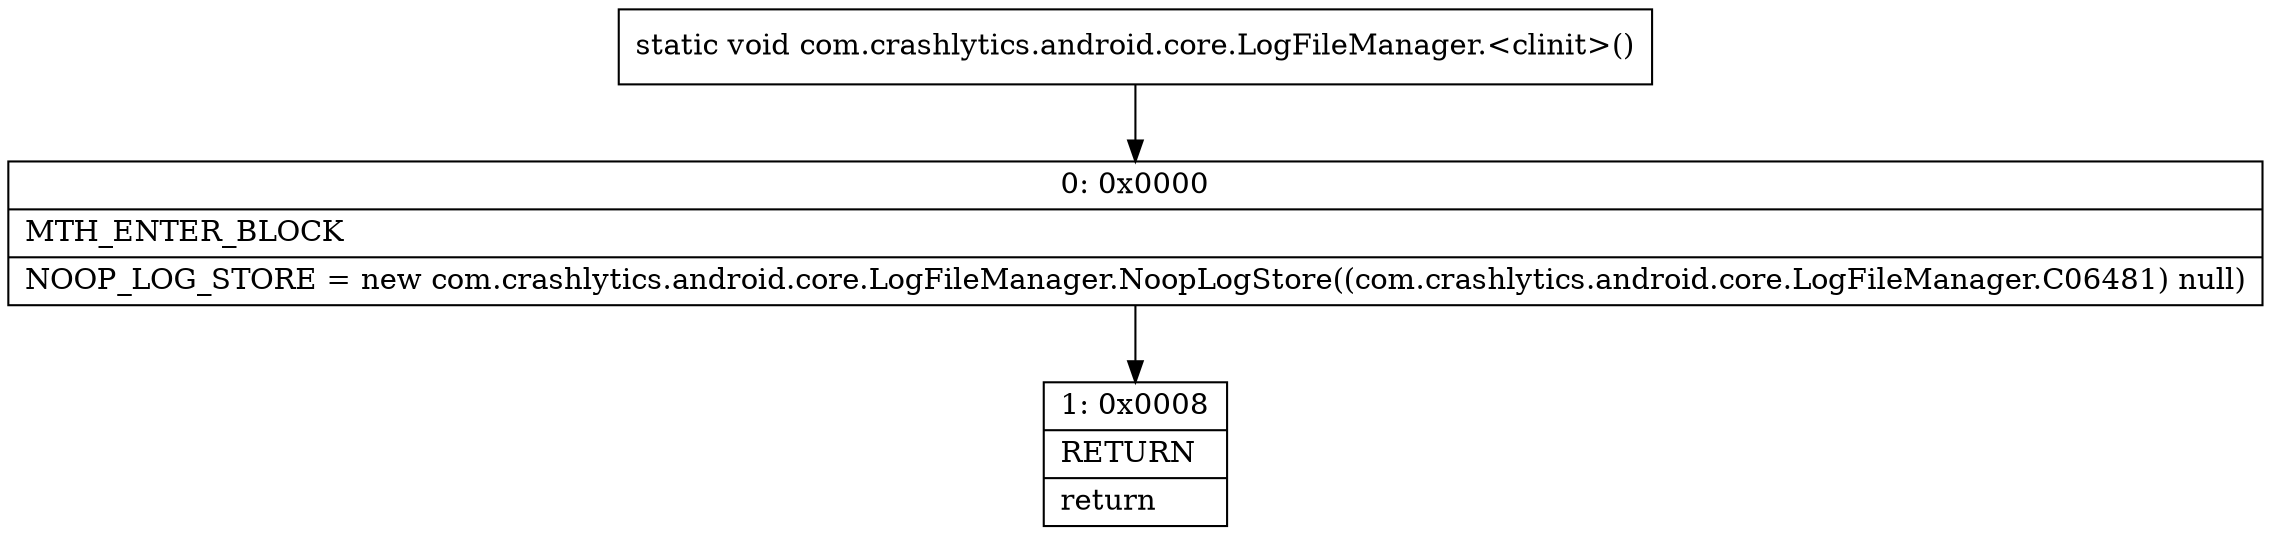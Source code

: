 digraph "CFG forcom.crashlytics.android.core.LogFileManager.\<clinit\>()V" {
Node_0 [shape=record,label="{0\:\ 0x0000|MTH_ENTER_BLOCK\l|NOOP_LOG_STORE = new com.crashlytics.android.core.LogFileManager.NoopLogStore((com.crashlytics.android.core.LogFileManager.C06481) null)\l}"];
Node_1 [shape=record,label="{1\:\ 0x0008|RETURN\l|return\l}"];
MethodNode[shape=record,label="{static void com.crashlytics.android.core.LogFileManager.\<clinit\>() }"];
MethodNode -> Node_0;
Node_0 -> Node_1;
}

